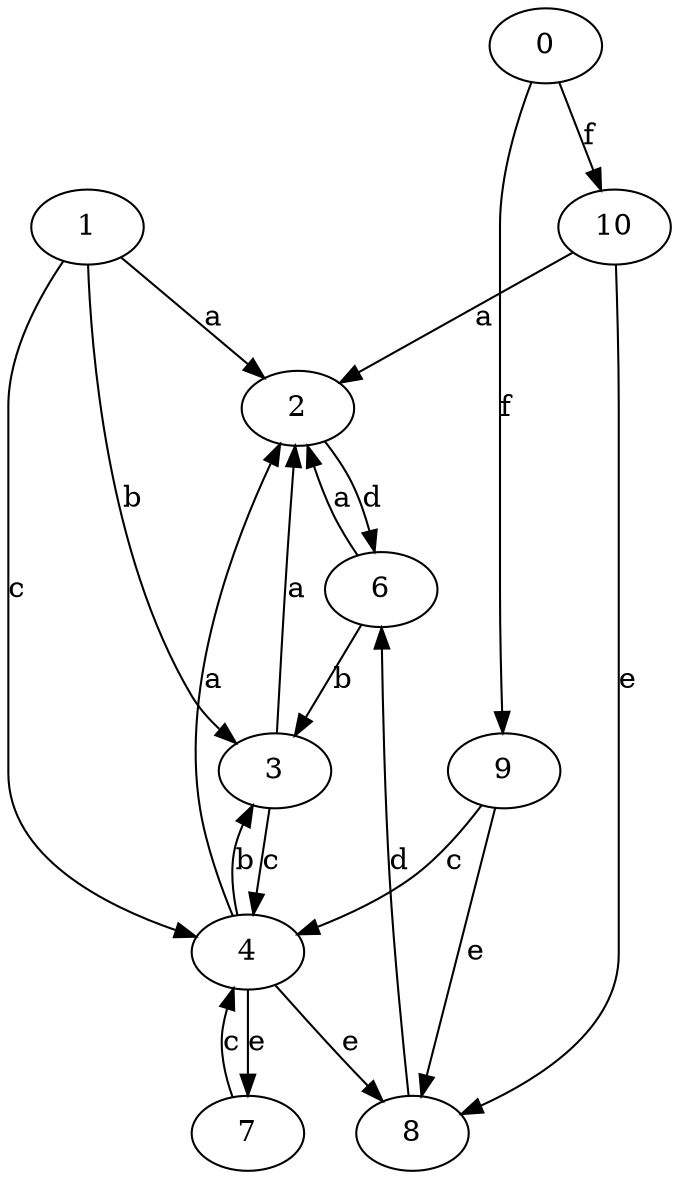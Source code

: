 strict digraph  {
2;
0;
3;
1;
4;
6;
7;
8;
9;
10;
2 -> 6  [label=d];
0 -> 9  [label=f];
0 -> 10  [label=f];
3 -> 2  [label=a];
3 -> 4  [label=c];
1 -> 2  [label=a];
1 -> 3  [label=b];
1 -> 4  [label=c];
4 -> 2  [label=a];
4 -> 3  [label=b];
4 -> 7  [label=e];
4 -> 8  [label=e];
6 -> 2  [label=a];
6 -> 3  [label=b];
7 -> 4  [label=c];
8 -> 6  [label=d];
9 -> 4  [label=c];
9 -> 8  [label=e];
10 -> 2  [label=a];
10 -> 8  [label=e];
}
